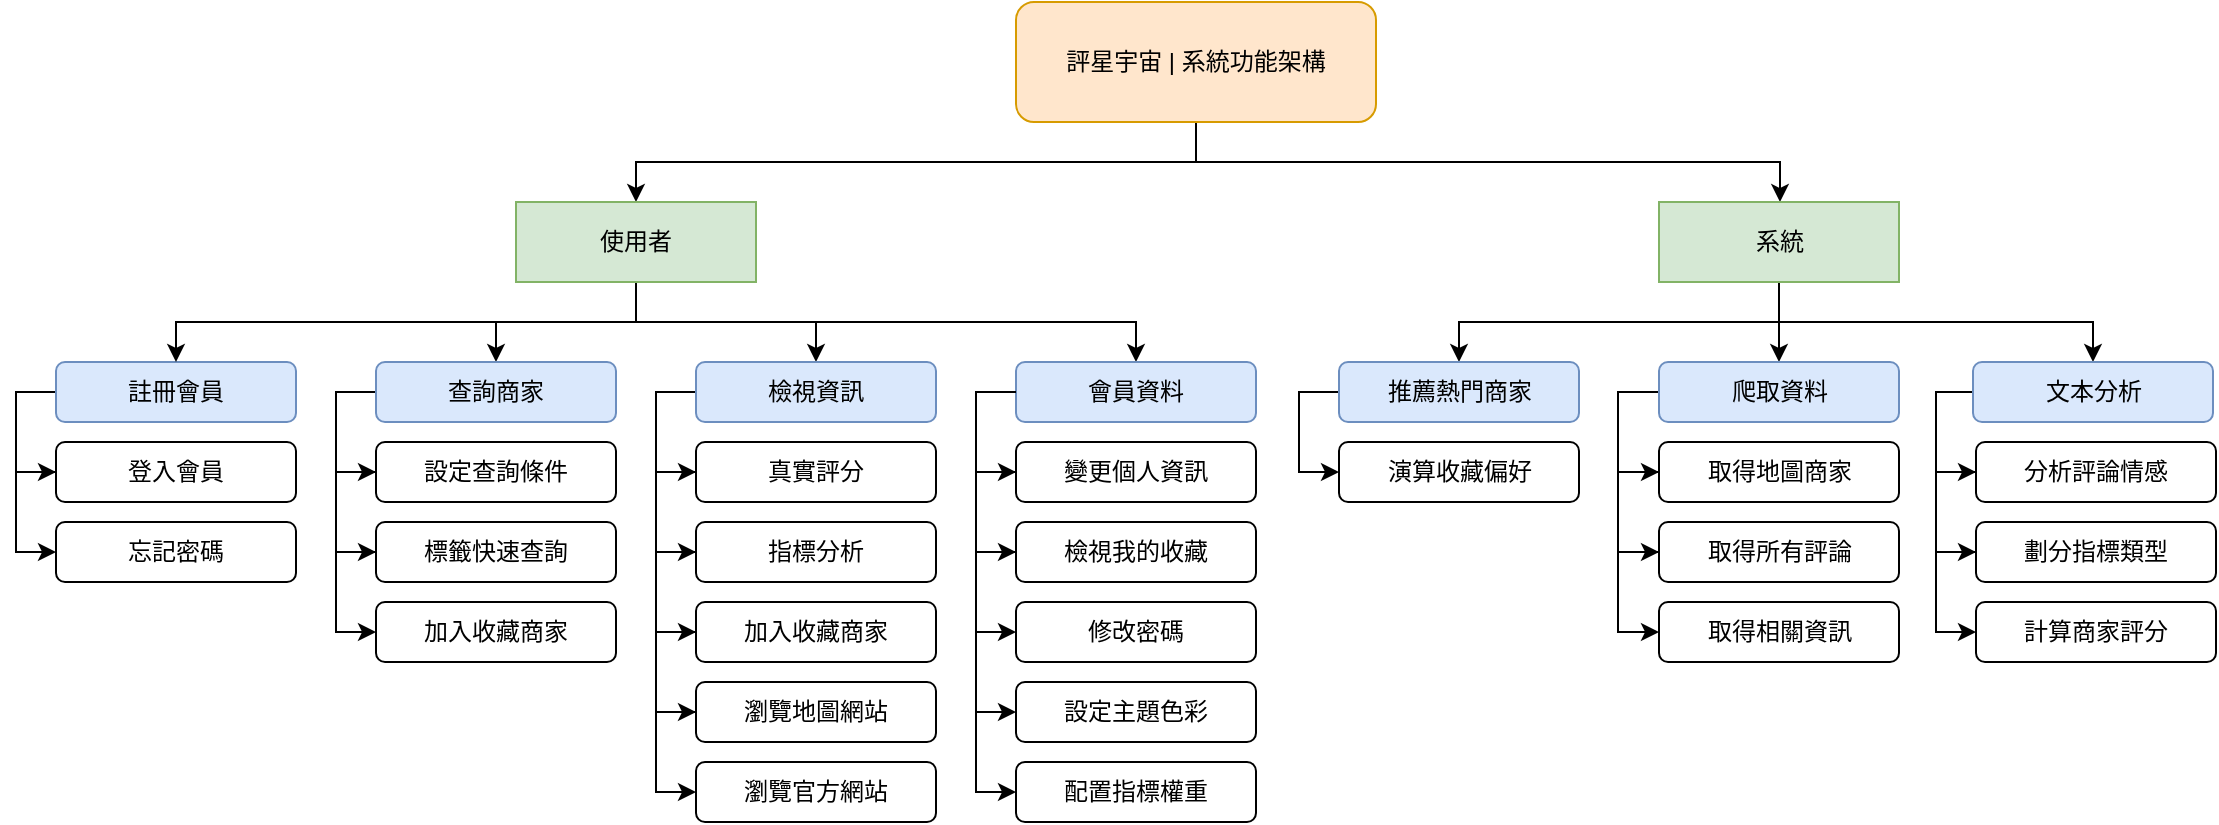 <mxfile version="24.2.5" type="device">
  <diagram name="第1頁" id="6U5pYzNDQ16AY9t5sE_8">
    <mxGraphModel dx="2022" dy="697" grid="1" gridSize="10" guides="1" tooltips="1" connect="1" arrows="1" fold="1" page="1" pageScale="1" pageWidth="827" pageHeight="1169" math="0" shadow="0">
      <root>
        <mxCell id="0" />
        <mxCell id="1" parent="0" />
        <mxCell id="lSQD9AD3FlSnUemkZoRY-17" style="edgeStyle=orthogonalEdgeStyle;rounded=0;orthogonalLoop=1;jettySize=auto;html=1;entryX=0.5;entryY=0;entryDx=0;entryDy=0;" parent="1" source="lSQD9AD3FlSnUemkZoRY-1" target="lSQD9AD3FlSnUemkZoRY-15" edge="1">
          <mxGeometry relative="1" as="geometry">
            <Array as="points">
              <mxPoint x="300" y="400" />
              <mxPoint x="592" y="400" />
              <mxPoint x="592" y="420" />
            </Array>
          </mxGeometry>
        </mxCell>
        <mxCell id="lSQD9AD3FlSnUemkZoRY-56" style="edgeStyle=orthogonalEdgeStyle;rounded=0;orthogonalLoop=1;jettySize=auto;html=1;entryX=0.5;entryY=0;entryDx=0;entryDy=0;" parent="1" source="lSQD9AD3FlSnUemkZoRY-1" target="lSQD9AD3FlSnUemkZoRY-13" edge="1">
          <mxGeometry relative="1" as="geometry">
            <Array as="points">
              <mxPoint x="300" y="400" />
              <mxPoint x="20" y="400" />
            </Array>
          </mxGeometry>
        </mxCell>
        <mxCell id="lSQD9AD3FlSnUemkZoRY-1" value="評星宇宙 | 系統功能架構" style="rounded=1;whiteSpace=wrap;html=1;fillColor=#ffe6cc;strokeColor=#d79b00;" parent="1" vertex="1">
          <mxGeometry x="210" y="320" width="180" height="60" as="geometry" />
        </mxCell>
        <mxCell id="lSQD9AD3FlSnUemkZoRY-21" style="edgeStyle=orthogonalEdgeStyle;rounded=0;orthogonalLoop=1;jettySize=auto;html=1;entryX=0;entryY=0.5;entryDx=0;entryDy=0;" parent="1" source="lSQD9AD3FlSnUemkZoRY-4" target="lSQD9AD3FlSnUemkZoRY-9" edge="1">
          <mxGeometry relative="1" as="geometry">
            <Array as="points">
              <mxPoint x="-290" y="515" />
              <mxPoint x="-290" y="555" />
            </Array>
          </mxGeometry>
        </mxCell>
        <mxCell id="lSQD9AD3FlSnUemkZoRY-4" value="註冊會員" style="rounded=1;whiteSpace=wrap;html=1;fillColor=#dae8fc;strokeColor=#6c8ebf;" parent="1" vertex="1">
          <mxGeometry x="-270" y="500" width="120" height="30" as="geometry" />
        </mxCell>
        <mxCell id="lSQD9AD3FlSnUemkZoRY-23" style="edgeStyle=orthogonalEdgeStyle;rounded=0;orthogonalLoop=1;jettySize=auto;html=1;entryX=0;entryY=0.5;entryDx=0;entryDy=0;" parent="1" source="lSQD9AD3FlSnUemkZoRY-9" target="lSQD9AD3FlSnUemkZoRY-22" edge="1">
          <mxGeometry relative="1" as="geometry">
            <Array as="points">
              <mxPoint x="-290" y="555" />
              <mxPoint x="-290" y="595" />
            </Array>
          </mxGeometry>
        </mxCell>
        <mxCell id="lSQD9AD3FlSnUemkZoRY-9" value="登入會員" style="rounded=1;whiteSpace=wrap;html=1;" parent="1" vertex="1">
          <mxGeometry x="-270" y="540" width="120" height="30" as="geometry" />
        </mxCell>
        <mxCell id="lSQD9AD3FlSnUemkZoRY-52" style="edgeStyle=orthogonalEdgeStyle;rounded=0;orthogonalLoop=1;jettySize=auto;html=1;entryX=0.5;entryY=0;entryDx=0;entryDy=0;" parent="1" source="lSQD9AD3FlSnUemkZoRY-13" target="lSQD9AD3FlSnUemkZoRY-4" edge="1">
          <mxGeometry relative="1" as="geometry">
            <Array as="points">
              <mxPoint x="20" y="480" />
              <mxPoint x="-210" y="480" />
            </Array>
          </mxGeometry>
        </mxCell>
        <mxCell id="lSQD9AD3FlSnUemkZoRY-53" style="edgeStyle=orthogonalEdgeStyle;rounded=0;orthogonalLoop=1;jettySize=auto;html=1;" parent="1" source="lSQD9AD3FlSnUemkZoRY-13" target="lSQD9AD3FlSnUemkZoRY-24" edge="1">
          <mxGeometry relative="1" as="geometry" />
        </mxCell>
        <mxCell id="lSQD9AD3FlSnUemkZoRY-54" style="edgeStyle=orthogonalEdgeStyle;rounded=0;orthogonalLoop=1;jettySize=auto;html=1;entryX=0.5;entryY=0;entryDx=0;entryDy=0;" parent="1" source="lSQD9AD3FlSnUemkZoRY-13" target="lSQD9AD3FlSnUemkZoRY-32" edge="1">
          <mxGeometry relative="1" as="geometry">
            <Array as="points">
              <mxPoint x="20" y="480" />
              <mxPoint x="110" y="480" />
            </Array>
          </mxGeometry>
        </mxCell>
        <mxCell id="lSQD9AD3FlSnUemkZoRY-55" style="edgeStyle=orthogonalEdgeStyle;rounded=0;orthogonalLoop=1;jettySize=auto;html=1;entryX=0.5;entryY=0;entryDx=0;entryDy=0;" parent="1" source="lSQD9AD3FlSnUemkZoRY-13" target="lSQD9AD3FlSnUemkZoRY-45" edge="1">
          <mxGeometry relative="1" as="geometry">
            <Array as="points">
              <mxPoint x="20" y="480" />
              <mxPoint x="270" y="480" />
            </Array>
          </mxGeometry>
        </mxCell>
        <mxCell id="lSQD9AD3FlSnUemkZoRY-13" value="使用者" style="rounded=0;whiteSpace=wrap;html=1;fillColor=#d5e8d4;strokeColor=#82b366;" parent="1" vertex="1">
          <mxGeometry x="-40" y="420" width="120" height="40" as="geometry" />
        </mxCell>
        <mxCell id="lSQD9AD3FlSnUemkZoRY-64" style="edgeStyle=orthogonalEdgeStyle;rounded=0;orthogonalLoop=1;jettySize=auto;html=1;entryX=0.5;entryY=0;entryDx=0;entryDy=0;" parent="1" source="lSQD9AD3FlSnUemkZoRY-15" target="lSQD9AD3FlSnUemkZoRY-62" edge="1">
          <mxGeometry relative="1" as="geometry" />
        </mxCell>
        <mxCell id="lSQD9AD3FlSnUemkZoRY-65" style="edgeStyle=orthogonalEdgeStyle;rounded=0;orthogonalLoop=1;jettySize=auto;html=1;entryX=0.5;entryY=0;entryDx=0;entryDy=0;" parent="1" source="lSQD9AD3FlSnUemkZoRY-15" target="lSQD9AD3FlSnUemkZoRY-30" edge="1">
          <mxGeometry relative="1" as="geometry">
            <Array as="points">
              <mxPoint x="592" y="480" />
              <mxPoint x="432" y="480" />
            </Array>
          </mxGeometry>
        </mxCell>
        <mxCell id="lSQD9AD3FlSnUemkZoRY-66" style="edgeStyle=orthogonalEdgeStyle;rounded=0;orthogonalLoop=1;jettySize=auto;html=1;entryX=0.5;entryY=0;entryDx=0;entryDy=0;" parent="1" source="lSQD9AD3FlSnUemkZoRY-15" target="lSQD9AD3FlSnUemkZoRY-57" edge="1">
          <mxGeometry relative="1" as="geometry">
            <Array as="points">
              <mxPoint x="592" y="480" />
              <mxPoint x="749" y="480" />
            </Array>
          </mxGeometry>
        </mxCell>
        <mxCell id="lSQD9AD3FlSnUemkZoRY-15" value="系統" style="rounded=0;whiteSpace=wrap;html=1;fillColor=#d5e8d4;strokeColor=#82b366;" parent="1" vertex="1">
          <mxGeometry x="531.5" y="420" width="120" height="40" as="geometry" />
        </mxCell>
        <mxCell id="lSQD9AD3FlSnUemkZoRY-22" value="忘記密碼" style="rounded=1;whiteSpace=wrap;html=1;" parent="1" vertex="1">
          <mxGeometry x="-270" y="580" width="120" height="30" as="geometry" />
        </mxCell>
        <mxCell id="lSQD9AD3FlSnUemkZoRY-26" style="edgeStyle=orthogonalEdgeStyle;rounded=0;orthogonalLoop=1;jettySize=auto;html=1;entryX=0;entryY=0.5;entryDx=0;entryDy=0;" parent="1" source="lSQD9AD3FlSnUemkZoRY-24" target="lSQD9AD3FlSnUemkZoRY-25" edge="1">
          <mxGeometry relative="1" as="geometry">
            <Array as="points">
              <mxPoint x="-130" y="515" />
              <mxPoint x="-130" y="555" />
            </Array>
          </mxGeometry>
        </mxCell>
        <mxCell id="lSQD9AD3FlSnUemkZoRY-24" value="查詢商家" style="rounded=1;whiteSpace=wrap;html=1;fillColor=#dae8fc;strokeColor=#6c8ebf;" parent="1" vertex="1">
          <mxGeometry x="-110" y="500" width="120" height="30" as="geometry" />
        </mxCell>
        <mxCell id="lSQD9AD3FlSnUemkZoRY-28" style="edgeStyle=orthogonalEdgeStyle;rounded=0;orthogonalLoop=1;jettySize=auto;html=1;entryX=0;entryY=0.5;entryDx=0;entryDy=0;" parent="1" source="lSQD9AD3FlSnUemkZoRY-25" target="lSQD9AD3FlSnUemkZoRY-27" edge="1">
          <mxGeometry relative="1" as="geometry">
            <Array as="points">
              <mxPoint x="-130" y="555" />
              <mxPoint x="-130" y="595" />
            </Array>
          </mxGeometry>
        </mxCell>
        <mxCell id="lSQD9AD3FlSnUemkZoRY-25" value="設定查詢條件" style="rounded=1;whiteSpace=wrap;html=1;" parent="1" vertex="1">
          <mxGeometry x="-110" y="540" width="120" height="30" as="geometry" />
        </mxCell>
        <mxCell id="lSQD9AD3FlSnUemkZoRY-41" style="edgeStyle=orthogonalEdgeStyle;rounded=0;orthogonalLoop=1;jettySize=auto;html=1;entryX=0;entryY=0.5;entryDx=0;entryDy=0;" parent="1" source="lSQD9AD3FlSnUemkZoRY-27" target="lSQD9AD3FlSnUemkZoRY-40" edge="1">
          <mxGeometry relative="1" as="geometry">
            <Array as="points">
              <mxPoint x="-130" y="595" />
              <mxPoint x="-130" y="635" />
            </Array>
          </mxGeometry>
        </mxCell>
        <mxCell id="lSQD9AD3FlSnUemkZoRY-27" value="標籤快速查詢" style="rounded=1;whiteSpace=wrap;html=1;" parent="1" vertex="1">
          <mxGeometry x="-110" y="580" width="120" height="30" as="geometry" />
        </mxCell>
        <mxCell id="lSQD9AD3FlSnUemkZoRY-60" style="edgeStyle=orthogonalEdgeStyle;rounded=0;orthogonalLoop=1;jettySize=auto;html=1;entryX=0;entryY=0.5;entryDx=0;entryDy=0;" parent="1" source="lSQD9AD3FlSnUemkZoRY-30" target="lSQD9AD3FlSnUemkZoRY-59" edge="1">
          <mxGeometry relative="1" as="geometry">
            <Array as="points">
              <mxPoint x="351.5" y="515" />
              <mxPoint x="351.5" y="555" />
            </Array>
          </mxGeometry>
        </mxCell>
        <mxCell id="lSQD9AD3FlSnUemkZoRY-30" value="推薦熱門商家" style="rounded=1;whiteSpace=wrap;html=1;fillColor=#dae8fc;strokeColor=#6c8ebf;" parent="1" vertex="1">
          <mxGeometry x="371.5" y="500" width="120" height="30" as="geometry" />
        </mxCell>
        <mxCell id="lSQD9AD3FlSnUemkZoRY-37" style="edgeStyle=orthogonalEdgeStyle;rounded=0;orthogonalLoop=1;jettySize=auto;html=1;entryX=0;entryY=0.5;entryDx=0;entryDy=0;" parent="1" source="lSQD9AD3FlSnUemkZoRY-32" target="lSQD9AD3FlSnUemkZoRY-34" edge="1">
          <mxGeometry relative="1" as="geometry">
            <Array as="points">
              <mxPoint x="30" y="515" />
              <mxPoint x="30" y="555" />
            </Array>
          </mxGeometry>
        </mxCell>
        <mxCell id="lSQD9AD3FlSnUemkZoRY-32" value="檢視資訊" style="rounded=1;whiteSpace=wrap;html=1;fillColor=#dae8fc;strokeColor=#6c8ebf;" parent="1" vertex="1">
          <mxGeometry x="50" y="500" width="120" height="30" as="geometry" />
        </mxCell>
        <mxCell id="lSQD9AD3FlSnUemkZoRY-38" style="edgeStyle=orthogonalEdgeStyle;rounded=0;orthogonalLoop=1;jettySize=auto;html=1;entryX=0;entryY=0.5;entryDx=0;entryDy=0;" parent="1" source="lSQD9AD3FlSnUemkZoRY-34" target="lSQD9AD3FlSnUemkZoRY-35" edge="1">
          <mxGeometry relative="1" as="geometry">
            <Array as="points">
              <mxPoint x="30" y="555" />
              <mxPoint x="30" y="595" />
            </Array>
          </mxGeometry>
        </mxCell>
        <mxCell id="lSQD9AD3FlSnUemkZoRY-34" value="真實評分" style="rounded=1;whiteSpace=wrap;html=1;" parent="1" vertex="1">
          <mxGeometry x="50" y="540" width="120" height="30" as="geometry" />
        </mxCell>
        <mxCell id="lSQD9AD3FlSnUemkZoRY-43" style="edgeStyle=orthogonalEdgeStyle;rounded=0;orthogonalLoop=1;jettySize=auto;html=1;entryX=0;entryY=0.5;entryDx=0;entryDy=0;" parent="1" source="lSQD9AD3FlSnUemkZoRY-35" target="lSQD9AD3FlSnUemkZoRY-42" edge="1">
          <mxGeometry relative="1" as="geometry">
            <Array as="points">
              <mxPoint x="30" y="595" />
              <mxPoint x="30" y="635" />
            </Array>
          </mxGeometry>
        </mxCell>
        <mxCell id="lSQD9AD3FlSnUemkZoRY-35" value="指標分析" style="rounded=1;whiteSpace=wrap;html=1;" parent="1" vertex="1">
          <mxGeometry x="50" y="580" width="120" height="30" as="geometry" />
        </mxCell>
        <mxCell id="lSQD9AD3FlSnUemkZoRY-40" value="加入收藏商家" style="rounded=1;whiteSpace=wrap;html=1;" parent="1" vertex="1">
          <mxGeometry x="-110" y="620" width="120" height="30" as="geometry" />
        </mxCell>
        <mxCell id="o7dO2mNKMJeD6IiWHsZo-3" style="edgeStyle=orthogonalEdgeStyle;rounded=0;orthogonalLoop=1;jettySize=auto;html=1;entryX=0;entryY=0.5;entryDx=0;entryDy=0;" parent="1" source="lSQD9AD3FlSnUemkZoRY-42" target="o7dO2mNKMJeD6IiWHsZo-1" edge="1">
          <mxGeometry relative="1" as="geometry">
            <Array as="points">
              <mxPoint x="30" y="635" />
              <mxPoint x="30" y="675" />
            </Array>
          </mxGeometry>
        </mxCell>
        <mxCell id="lSQD9AD3FlSnUemkZoRY-42" value="加入收藏商家" style="rounded=1;whiteSpace=wrap;html=1;" parent="1" vertex="1">
          <mxGeometry x="50" y="620" width="120" height="30" as="geometry" />
        </mxCell>
        <mxCell id="lSQD9AD3FlSnUemkZoRY-49" style="edgeStyle=orthogonalEdgeStyle;rounded=0;orthogonalLoop=1;jettySize=auto;html=1;entryX=0;entryY=0.5;entryDx=0;entryDy=0;" parent="1" source="lSQD9AD3FlSnUemkZoRY-45" target="lSQD9AD3FlSnUemkZoRY-46" edge="1">
          <mxGeometry relative="1" as="geometry">
            <Array as="points">
              <mxPoint x="190" y="515" />
              <mxPoint x="190" y="555" />
            </Array>
          </mxGeometry>
        </mxCell>
        <mxCell id="zx-XlIoozJXuCmhcmZmu-12" style="edgeStyle=orthogonalEdgeStyle;rounded=0;orthogonalLoop=1;jettySize=auto;html=1;entryX=0;entryY=0.5;entryDx=0;entryDy=0;" parent="1" source="lSQD9AD3FlSnUemkZoRY-45" target="zx-XlIoozJXuCmhcmZmu-2" edge="1">
          <mxGeometry relative="1" as="geometry">
            <Array as="points">
              <mxPoint x="190" y="515" />
              <mxPoint x="190" y="675" />
            </Array>
          </mxGeometry>
        </mxCell>
        <mxCell id="lSQD9AD3FlSnUemkZoRY-45" value="會員資料" style="rounded=1;whiteSpace=wrap;html=1;fillColor=#dae8fc;strokeColor=#6c8ebf;" parent="1" vertex="1">
          <mxGeometry x="210" y="500" width="120" height="30" as="geometry" />
        </mxCell>
        <mxCell id="lSQD9AD3FlSnUemkZoRY-50" style="edgeStyle=orthogonalEdgeStyle;rounded=0;orthogonalLoop=1;jettySize=auto;html=1;entryX=0;entryY=0.5;entryDx=0;entryDy=0;" parent="1" source="lSQD9AD3FlSnUemkZoRY-46" target="lSQD9AD3FlSnUemkZoRY-47" edge="1">
          <mxGeometry relative="1" as="geometry">
            <Array as="points">
              <mxPoint x="190" y="555" />
              <mxPoint x="190" y="595" />
            </Array>
          </mxGeometry>
        </mxCell>
        <mxCell id="lSQD9AD3FlSnUemkZoRY-46" value="變更個人資訊" style="rounded=1;whiteSpace=wrap;html=1;" parent="1" vertex="1">
          <mxGeometry x="210" y="540" width="120" height="30" as="geometry" />
        </mxCell>
        <mxCell id="lSQD9AD3FlSnUemkZoRY-51" style="edgeStyle=orthogonalEdgeStyle;rounded=0;orthogonalLoop=1;jettySize=auto;html=1;entryX=0;entryY=0.5;entryDx=0;entryDy=0;" parent="1" source="lSQD9AD3FlSnUemkZoRY-47" target="lSQD9AD3FlSnUemkZoRY-48" edge="1">
          <mxGeometry relative="1" as="geometry">
            <Array as="points">
              <mxPoint x="190" y="595" />
              <mxPoint x="190" y="635" />
            </Array>
          </mxGeometry>
        </mxCell>
        <mxCell id="lSQD9AD3FlSnUemkZoRY-47" value="檢視我的收藏" style="rounded=1;whiteSpace=wrap;html=1;" parent="1" vertex="1">
          <mxGeometry x="210" y="580" width="120" height="30" as="geometry" />
        </mxCell>
        <mxCell id="lSQD9AD3FlSnUemkZoRY-48" value="修改密碼" style="rounded=1;whiteSpace=wrap;html=1;" parent="1" vertex="1">
          <mxGeometry x="210" y="620" width="120" height="30" as="geometry" />
        </mxCell>
        <mxCell id="lSQD9AD3FlSnUemkZoRY-74" style="edgeStyle=orthogonalEdgeStyle;rounded=0;orthogonalLoop=1;jettySize=auto;html=1;entryX=0;entryY=0.5;entryDx=0;entryDy=0;" parent="1" source="lSQD9AD3FlSnUemkZoRY-57" target="lSQD9AD3FlSnUemkZoRY-73" edge="1">
          <mxGeometry relative="1" as="geometry">
            <Array as="points">
              <mxPoint x="670" y="515" />
              <mxPoint x="670" y="555" />
            </Array>
          </mxGeometry>
        </mxCell>
        <mxCell id="lSQD9AD3FlSnUemkZoRY-57" value="文本分析" style="rounded=1;whiteSpace=wrap;html=1;fillColor=#dae8fc;strokeColor=#6c8ebf;" parent="1" vertex="1">
          <mxGeometry x="688.5" y="500" width="120" height="30" as="geometry" />
        </mxCell>
        <mxCell id="lSQD9AD3FlSnUemkZoRY-59" value="演算收藏偏好" style="rounded=1;whiteSpace=wrap;html=1;" parent="1" vertex="1">
          <mxGeometry x="371.5" y="540" width="120" height="30" as="geometry" />
        </mxCell>
        <mxCell id="lSQD9AD3FlSnUemkZoRY-70" style="edgeStyle=orthogonalEdgeStyle;rounded=0;orthogonalLoop=1;jettySize=auto;html=1;entryX=0;entryY=0.5;entryDx=0;entryDy=0;" parent="1" source="lSQD9AD3FlSnUemkZoRY-62" target="lSQD9AD3FlSnUemkZoRY-67" edge="1">
          <mxGeometry relative="1" as="geometry">
            <Array as="points">
              <mxPoint x="511" y="515" />
              <mxPoint x="511" y="555" />
            </Array>
          </mxGeometry>
        </mxCell>
        <mxCell id="lSQD9AD3FlSnUemkZoRY-62" value="爬取資料" style="rounded=1;whiteSpace=wrap;html=1;fillColor=#dae8fc;strokeColor=#6c8ebf;" parent="1" vertex="1">
          <mxGeometry x="531.5" y="500" width="120" height="30" as="geometry" />
        </mxCell>
        <mxCell id="lSQD9AD3FlSnUemkZoRY-71" style="edgeStyle=orthogonalEdgeStyle;rounded=0;orthogonalLoop=1;jettySize=auto;html=1;entryX=0;entryY=0.5;entryDx=0;entryDy=0;" parent="1" source="lSQD9AD3FlSnUemkZoRY-67" target="lSQD9AD3FlSnUemkZoRY-68" edge="1">
          <mxGeometry relative="1" as="geometry">
            <Array as="points">
              <mxPoint x="511" y="555" />
              <mxPoint x="511" y="595" />
            </Array>
          </mxGeometry>
        </mxCell>
        <mxCell id="lSQD9AD3FlSnUemkZoRY-67" value="取得地圖商家" style="rounded=1;whiteSpace=wrap;html=1;" parent="1" vertex="1">
          <mxGeometry x="531.5" y="540" width="120" height="30" as="geometry" />
        </mxCell>
        <mxCell id="lSQD9AD3FlSnUemkZoRY-72" style="edgeStyle=orthogonalEdgeStyle;rounded=0;orthogonalLoop=1;jettySize=auto;html=1;entryX=0;entryY=0.5;entryDx=0;entryDy=0;" parent="1" source="lSQD9AD3FlSnUemkZoRY-68" target="lSQD9AD3FlSnUemkZoRY-69" edge="1">
          <mxGeometry relative="1" as="geometry">
            <Array as="points">
              <mxPoint x="511" y="595" />
              <mxPoint x="511" y="635" />
            </Array>
          </mxGeometry>
        </mxCell>
        <mxCell id="lSQD9AD3FlSnUemkZoRY-68" value="取得所有評論" style="rounded=1;whiteSpace=wrap;html=1;" parent="1" vertex="1">
          <mxGeometry x="531.5" y="580" width="120" height="30" as="geometry" />
        </mxCell>
        <mxCell id="lSQD9AD3FlSnUemkZoRY-69" value="取得相關資訊" style="rounded=1;whiteSpace=wrap;html=1;" parent="1" vertex="1">
          <mxGeometry x="531.5" y="620" width="120" height="30" as="geometry" />
        </mxCell>
        <mxCell id="lSQD9AD3FlSnUemkZoRY-78" style="edgeStyle=orthogonalEdgeStyle;rounded=0;orthogonalLoop=1;jettySize=auto;html=1;entryX=0;entryY=0.5;entryDx=0;entryDy=0;" parent="1" source="lSQD9AD3FlSnUemkZoRY-73" target="lSQD9AD3FlSnUemkZoRY-75" edge="1">
          <mxGeometry relative="1" as="geometry">
            <Array as="points">
              <mxPoint x="670" y="555" />
              <mxPoint x="670" y="595" />
            </Array>
          </mxGeometry>
        </mxCell>
        <mxCell id="lSQD9AD3FlSnUemkZoRY-73" value="分析評論情感" style="rounded=1;whiteSpace=wrap;html=1;" parent="1" vertex="1">
          <mxGeometry x="690" y="540" width="120" height="30" as="geometry" />
        </mxCell>
        <mxCell id="lSQD9AD3FlSnUemkZoRY-79" style="edgeStyle=orthogonalEdgeStyle;rounded=0;orthogonalLoop=1;jettySize=auto;html=1;entryX=0;entryY=0.5;entryDx=0;entryDy=0;" parent="1" source="lSQD9AD3FlSnUemkZoRY-75" target="lSQD9AD3FlSnUemkZoRY-77" edge="1">
          <mxGeometry relative="1" as="geometry">
            <Array as="points">
              <mxPoint x="670" y="595" />
              <mxPoint x="670" y="635" />
            </Array>
          </mxGeometry>
        </mxCell>
        <mxCell id="lSQD9AD3FlSnUemkZoRY-75" value="劃分指標類型" style="rounded=1;whiteSpace=wrap;html=1;" parent="1" vertex="1">
          <mxGeometry x="690" y="580" width="120" height="30" as="geometry" />
        </mxCell>
        <mxCell id="lSQD9AD3FlSnUemkZoRY-77" value="計算商家評分" style="rounded=1;whiteSpace=wrap;html=1;" parent="1" vertex="1">
          <mxGeometry x="690" y="620" width="120" height="30" as="geometry" />
        </mxCell>
        <mxCell id="o7dO2mNKMJeD6IiWHsZo-4" style="edgeStyle=orthogonalEdgeStyle;rounded=0;orthogonalLoop=1;jettySize=auto;html=1;entryX=0;entryY=0.5;entryDx=0;entryDy=0;" parent="1" source="o7dO2mNKMJeD6IiWHsZo-1" target="o7dO2mNKMJeD6IiWHsZo-2" edge="1">
          <mxGeometry relative="1" as="geometry">
            <Array as="points">
              <mxPoint x="30" y="675" />
              <mxPoint x="30" y="715" />
            </Array>
          </mxGeometry>
        </mxCell>
        <mxCell id="o7dO2mNKMJeD6IiWHsZo-1" value="瀏覽地圖網站" style="rounded=1;whiteSpace=wrap;html=1;" parent="1" vertex="1">
          <mxGeometry x="50" y="660" width="120" height="30" as="geometry" />
        </mxCell>
        <mxCell id="o7dO2mNKMJeD6IiWHsZo-2" value="瀏覽官方網站" style="rounded=1;whiteSpace=wrap;html=1;" parent="1" vertex="1">
          <mxGeometry x="50" y="700" width="120" height="30" as="geometry" />
        </mxCell>
        <mxCell id="zx-XlIoozJXuCmhcmZmu-2" value="設定主題色彩" style="rounded=1;whiteSpace=wrap;html=1;" parent="1" vertex="1">
          <mxGeometry x="210" y="660" width="120" height="30" as="geometry" />
        </mxCell>
        <mxCell id="zx-XlIoozJXuCmhcmZmu-9" value="配置指標權重" style="rounded=1;whiteSpace=wrap;html=1;" parent="1" vertex="1">
          <mxGeometry x="210" y="700" width="120" height="30" as="geometry" />
        </mxCell>
        <mxCell id="zx-XlIoozJXuCmhcmZmu-13" style="edgeStyle=orthogonalEdgeStyle;rounded=0;orthogonalLoop=1;jettySize=auto;html=1;entryX=0;entryY=0.5;entryDx=0;entryDy=0;" parent="1" source="lSQD9AD3FlSnUemkZoRY-45" target="zx-XlIoozJXuCmhcmZmu-9" edge="1">
          <mxGeometry relative="1" as="geometry">
            <Array as="points">
              <mxPoint x="190" y="515" />
              <mxPoint x="190" y="715" />
            </Array>
          </mxGeometry>
        </mxCell>
      </root>
    </mxGraphModel>
  </diagram>
</mxfile>
